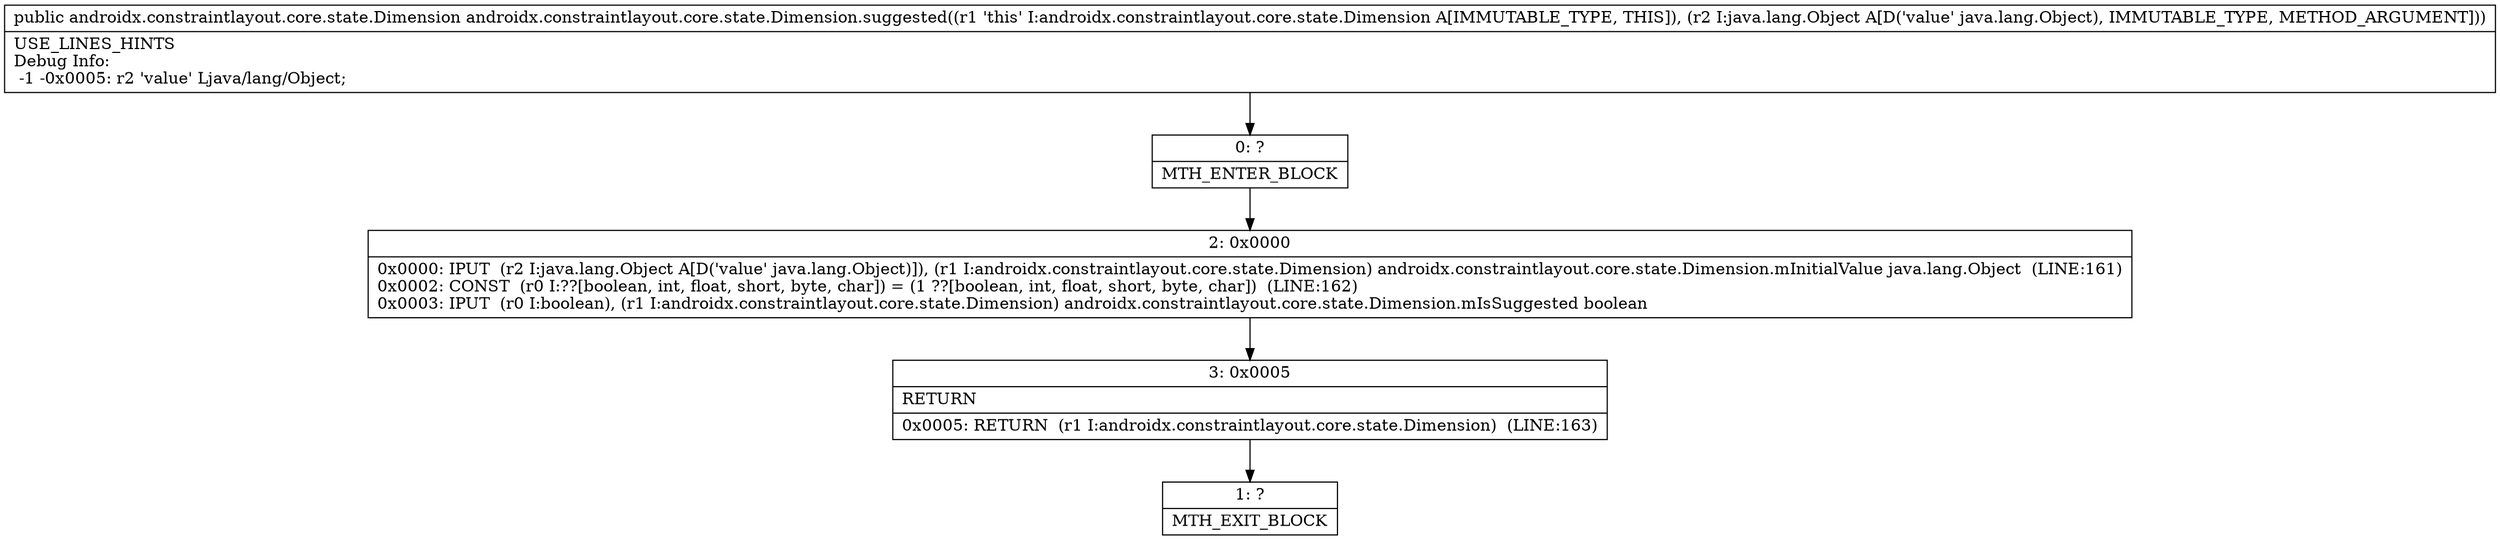 digraph "CFG forandroidx.constraintlayout.core.state.Dimension.suggested(Ljava\/lang\/Object;)Landroidx\/constraintlayout\/core\/state\/Dimension;" {
Node_0 [shape=record,label="{0\:\ ?|MTH_ENTER_BLOCK\l}"];
Node_2 [shape=record,label="{2\:\ 0x0000|0x0000: IPUT  (r2 I:java.lang.Object A[D('value' java.lang.Object)]), (r1 I:androidx.constraintlayout.core.state.Dimension) androidx.constraintlayout.core.state.Dimension.mInitialValue java.lang.Object  (LINE:161)\l0x0002: CONST  (r0 I:??[boolean, int, float, short, byte, char]) = (1 ??[boolean, int, float, short, byte, char])  (LINE:162)\l0x0003: IPUT  (r0 I:boolean), (r1 I:androidx.constraintlayout.core.state.Dimension) androidx.constraintlayout.core.state.Dimension.mIsSuggested boolean \l}"];
Node_3 [shape=record,label="{3\:\ 0x0005|RETURN\l|0x0005: RETURN  (r1 I:androidx.constraintlayout.core.state.Dimension)  (LINE:163)\l}"];
Node_1 [shape=record,label="{1\:\ ?|MTH_EXIT_BLOCK\l}"];
MethodNode[shape=record,label="{public androidx.constraintlayout.core.state.Dimension androidx.constraintlayout.core.state.Dimension.suggested((r1 'this' I:androidx.constraintlayout.core.state.Dimension A[IMMUTABLE_TYPE, THIS]), (r2 I:java.lang.Object A[D('value' java.lang.Object), IMMUTABLE_TYPE, METHOD_ARGUMENT]))  | USE_LINES_HINTS\lDebug Info:\l  \-1 \-0x0005: r2 'value' Ljava\/lang\/Object;\l}"];
MethodNode -> Node_0;Node_0 -> Node_2;
Node_2 -> Node_3;
Node_3 -> Node_1;
}

